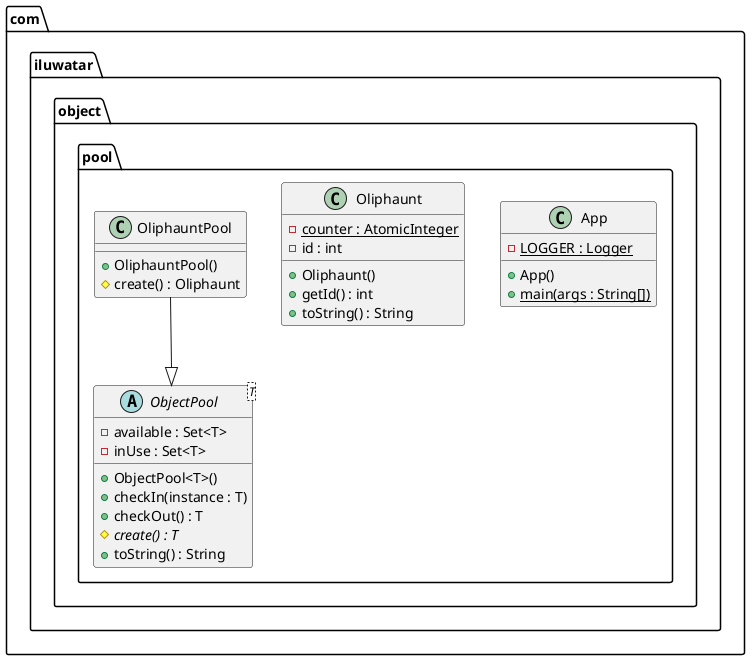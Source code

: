 @startuml
package com.iluwatar.object.pool {
  class App {
    - LOGGER : Logger {static}
    + App()
    + main(args : String[]) {static}
  }
  abstract class ObjectPool<T> {
    - available : Set<T>
    - inUse : Set<T>
    + ObjectPool<T>()
    + checkIn(instance : T)
    + checkOut() : T
    # create() : T {abstract}
    + toString() : String
  }
  class Oliphaunt {
    - counter : AtomicInteger {static}
    - id : int
    + Oliphaunt()
    + getId() : int
    + toString() : String
  }
  class OliphauntPool {
    + OliphauntPool()
    # create() : Oliphaunt
  }
}
OliphauntPool --|> ObjectPool 
@enduml